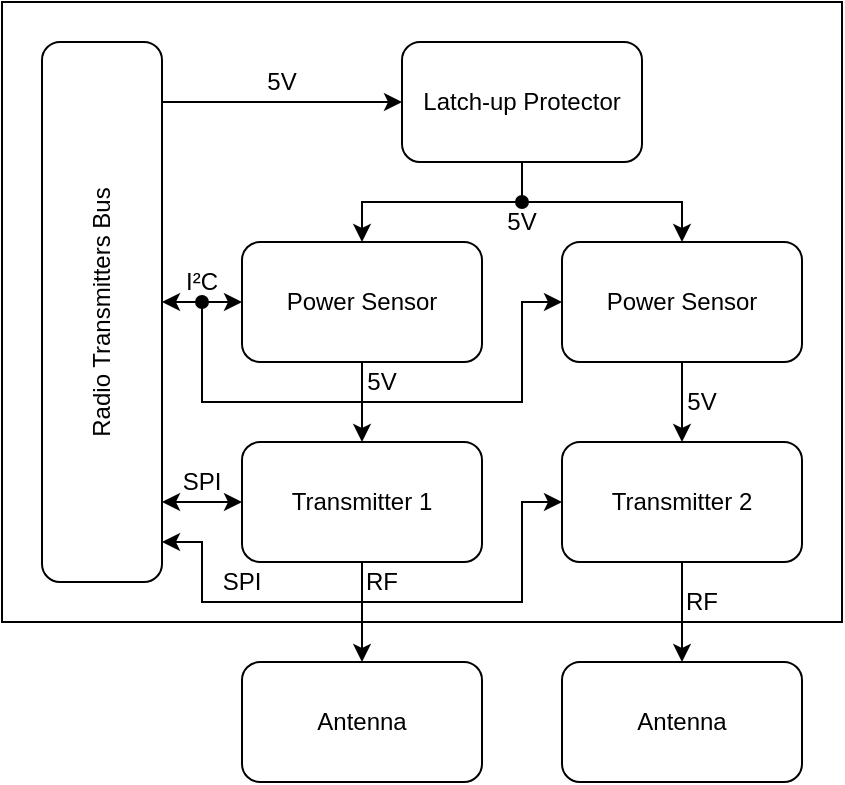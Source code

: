 <mxfile version="20.3.0" type="device"><diagram id="WOxVBk-0IomoQFrACnza" name="Page-1"><mxGraphModel dx="1237" dy="759" grid="1" gridSize="10" guides="1" tooltips="1" connect="1" arrows="1" fold="1" page="1" pageScale="1" pageWidth="1169" pageHeight="827" math="0" shadow="0"><root><mxCell id="0"/><mxCell id="1" parent="0"/><mxCell id="ltn1EuYSRx86LbYmORBP-1" value="" style="rounded=0;whiteSpace=wrap;html=1;" vertex="1" parent="1"><mxGeometry x="80" y="40" width="420" height="310" as="geometry"/></mxCell><mxCell id="ltn1EuYSRx86LbYmORBP-2" value="Antenna" style="rounded=1;whiteSpace=wrap;html=1;" vertex="1" parent="1"><mxGeometry x="200" y="370" width="120" height="60" as="geometry"/></mxCell><mxCell id="ltn1EuYSRx86LbYmORBP-3" value="&lt;div&gt;Transmitter 1&lt;/div&gt;" style="rounded=1;whiteSpace=wrap;html=1;" vertex="1" parent="1"><mxGeometry x="200" y="260" width="120" height="60" as="geometry"/></mxCell><mxCell id="ltn1EuYSRx86LbYmORBP-4" value="&lt;div&gt;Transmitter 2&lt;/div&gt;" style="rounded=1;whiteSpace=wrap;html=1;" vertex="1" parent="1"><mxGeometry x="360" y="260" width="120" height="60" as="geometry"/></mxCell><mxCell id="ltn1EuYSRx86LbYmORBP-5" value="Antenna" style="rounded=1;whiteSpace=wrap;html=1;" vertex="1" parent="1"><mxGeometry x="360" y="370" width="120" height="60" as="geometry"/></mxCell><mxCell id="ltn1EuYSRx86LbYmORBP-6" value="Power Sensor" style="rounded=1;whiteSpace=wrap;html=1;" vertex="1" parent="1"><mxGeometry x="200" y="160" width="120" height="60" as="geometry"/></mxCell><mxCell id="ltn1EuYSRx86LbYmORBP-7" value="Latch-up Protector" style="rounded=1;whiteSpace=wrap;html=1;" vertex="1" parent="1"><mxGeometry x="280" y="60" width="120" height="60" as="geometry"/></mxCell><mxCell id="ltn1EuYSRx86LbYmORBP-8" value="Power Sensor" style="rounded=1;whiteSpace=wrap;html=1;" vertex="1" parent="1"><mxGeometry x="360" y="160" width="120" height="60" as="geometry"/></mxCell><mxCell id="ltn1EuYSRx86LbYmORBP-9" value="" style="endArrow=classic;html=1;rounded=0;entryX=0.5;entryY=0;entryDx=0;entryDy=0;exitX=0.5;exitY=1;exitDx=0;exitDy=0;" edge="1" parent="1" source="ltn1EuYSRx86LbYmORBP-7" target="ltn1EuYSRx86LbYmORBP-6"><mxGeometry width="50" height="50" relative="1" as="geometry"><mxPoint x="170" y="100" as="sourcePoint"/><mxPoint x="220" y="50" as="targetPoint"/><Array as="points"><mxPoint x="340" y="140"/><mxPoint x="260" y="140"/></Array></mxGeometry></mxCell><mxCell id="ltn1EuYSRx86LbYmORBP-10" value="" style="endArrow=classic;html=1;rounded=0;entryX=0.5;entryY=0;entryDx=0;entryDy=0;startArrow=oval;startFill=1;" edge="1" parent="1" target="ltn1EuYSRx86LbYmORBP-8"><mxGeometry width="50" height="50" relative="1" as="geometry"><mxPoint x="340" y="140" as="sourcePoint"/><mxPoint x="490" y="90" as="targetPoint"/><Array as="points"><mxPoint x="420" y="140"/></Array></mxGeometry></mxCell><mxCell id="ltn1EuYSRx86LbYmORBP-11" value="" style="endArrow=classic;html=1;rounded=0;exitX=0.5;exitY=1;exitDx=0;exitDy=0;entryX=0.5;entryY=0;entryDx=0;entryDy=0;" edge="1" parent="1" source="ltn1EuYSRx86LbYmORBP-6" target="ltn1EuYSRx86LbYmORBP-3"><mxGeometry width="50" height="50" relative="1" as="geometry"><mxPoint x="330" y="280" as="sourcePoint"/><mxPoint x="380" y="230" as="targetPoint"/></mxGeometry></mxCell><mxCell id="ltn1EuYSRx86LbYmORBP-12" value="" style="endArrow=classic;html=1;rounded=0;exitX=0.5;exitY=1;exitDx=0;exitDy=0;entryX=0.5;entryY=0;entryDx=0;entryDy=0;" edge="1" parent="1" source="ltn1EuYSRx86LbYmORBP-8" target="ltn1EuYSRx86LbYmORBP-4"><mxGeometry width="50" height="50" relative="1" as="geometry"><mxPoint x="330" y="270" as="sourcePoint"/><mxPoint x="380" y="220" as="targetPoint"/></mxGeometry></mxCell><mxCell id="ltn1EuYSRx86LbYmORBP-13" value="" style="endArrow=classic;html=1;rounded=0;entryX=0.5;entryY=0;entryDx=0;entryDy=0;exitX=0.5;exitY=1;exitDx=0;exitDy=0;" edge="1" parent="1" source="ltn1EuYSRx86LbYmORBP-3" target="ltn1EuYSRx86LbYmORBP-2"><mxGeometry width="50" height="50" relative="1" as="geometry"><mxPoint x="90" y="390" as="sourcePoint"/><mxPoint x="140" y="340" as="targetPoint"/></mxGeometry></mxCell><mxCell id="ltn1EuYSRx86LbYmORBP-14" value="" style="endArrow=classic;html=1;rounded=0;entryX=0.5;entryY=0;entryDx=0;entryDy=0;exitX=0.5;exitY=1;exitDx=0;exitDy=0;" edge="1" parent="1" source="ltn1EuYSRx86LbYmORBP-4" target="ltn1EuYSRx86LbYmORBP-5"><mxGeometry width="50" height="50" relative="1" as="geometry"><mxPoint x="100" y="370" as="sourcePoint"/><mxPoint x="150" y="320" as="targetPoint"/></mxGeometry></mxCell><mxCell id="ltn1EuYSRx86LbYmORBP-15" value="Radio Transmitters Bus" style="rounded=1;whiteSpace=wrap;html=1;horizontal=0;" vertex="1" parent="1"><mxGeometry x="100" y="60" width="60" height="270" as="geometry"/></mxCell><mxCell id="ltn1EuYSRx86LbYmORBP-16" value="" style="endArrow=classic;html=1;rounded=0;entryX=0;entryY=0.5;entryDx=0;entryDy=0;exitX=1;exitY=0.111;exitDx=0;exitDy=0;exitPerimeter=0;" edge="1" parent="1" source="ltn1EuYSRx86LbYmORBP-15" target="ltn1EuYSRx86LbYmORBP-7"><mxGeometry width="50" height="50" relative="1" as="geometry"><mxPoint x="170" y="90" as="sourcePoint"/><mxPoint x="250" y="20" as="targetPoint"/></mxGeometry></mxCell><mxCell id="ltn1EuYSRx86LbYmORBP-17" value="5V" style="text;html=1;strokeColor=none;fillColor=none;align=center;verticalAlign=middle;whiteSpace=wrap;rounded=0;" vertex="1" parent="1"><mxGeometry x="210" y="70" width="20" height="20" as="geometry"/></mxCell><mxCell id="ltn1EuYSRx86LbYmORBP-18" value="5V" style="text;html=1;strokeColor=none;fillColor=none;align=center;verticalAlign=middle;whiteSpace=wrap;rounded=0;" vertex="1" parent="1"><mxGeometry x="330" y="140" width="20" height="20" as="geometry"/></mxCell><mxCell id="ltn1EuYSRx86LbYmORBP-19" value="5V" style="text;html=1;strokeColor=none;fillColor=none;align=center;verticalAlign=middle;whiteSpace=wrap;rounded=0;" vertex="1" parent="1"><mxGeometry x="260" y="220" width="20" height="20" as="geometry"/></mxCell><mxCell id="ltn1EuYSRx86LbYmORBP-20" value="5V" style="text;html=1;strokeColor=none;fillColor=none;align=center;verticalAlign=middle;whiteSpace=wrap;rounded=0;" vertex="1" parent="1"><mxGeometry x="420" y="230" width="20" height="20" as="geometry"/></mxCell><mxCell id="ltn1EuYSRx86LbYmORBP-21" value="RF" style="text;html=1;strokeColor=none;fillColor=none;align=center;verticalAlign=middle;whiteSpace=wrap;rounded=0;" vertex="1" parent="1"><mxGeometry x="260" y="320" width="20" height="20" as="geometry"/></mxCell><mxCell id="ltn1EuYSRx86LbYmORBP-22" value="RF" style="text;html=1;strokeColor=none;fillColor=none;align=center;verticalAlign=middle;whiteSpace=wrap;rounded=0;" vertex="1" parent="1"><mxGeometry x="420" y="330" width="20" height="20" as="geometry"/></mxCell><mxCell id="ltn1EuYSRx86LbYmORBP-23" value="" style="endArrow=classic;startArrow=classic;html=1;rounded=0;entryX=0;entryY=0.5;entryDx=0;entryDy=0;" edge="1" parent="1" target="ltn1EuYSRx86LbYmORBP-6"><mxGeometry width="50" height="50" relative="1" as="geometry"><mxPoint x="160" y="190" as="sourcePoint"/><mxPoint x="220" y="220" as="targetPoint"/></mxGeometry></mxCell><mxCell id="ltn1EuYSRx86LbYmORBP-24" value="" style="endArrow=classic;startArrow=oval;html=1;rounded=0;entryX=0;entryY=0.5;entryDx=0;entryDy=0;startFill=1;" edge="1" parent="1" target="ltn1EuYSRx86LbYmORBP-8"><mxGeometry width="50" height="50" relative="1" as="geometry"><mxPoint x="180" y="190" as="sourcePoint"/><mxPoint x="220" y="230" as="targetPoint"/><Array as="points"><mxPoint x="180" y="240"/><mxPoint x="340" y="240"/><mxPoint x="340" y="190"/></Array></mxGeometry></mxCell><mxCell id="ltn1EuYSRx86LbYmORBP-25" value="I²C" style="text;html=1;strokeColor=none;fillColor=none;align=center;verticalAlign=middle;whiteSpace=wrap;rounded=0;" vertex="1" parent="1"><mxGeometry x="160" y="170" width="40" height="20" as="geometry"/></mxCell><mxCell id="ltn1EuYSRx86LbYmORBP-26" value="" style="endArrow=classic;startArrow=classic;html=1;rounded=0;entryX=0;entryY=0.5;entryDx=0;entryDy=0;" edge="1" parent="1" target="ltn1EuYSRx86LbYmORBP-3"><mxGeometry width="50" height="50" relative="1" as="geometry"><mxPoint x="160" y="290" as="sourcePoint"/><mxPoint x="160" y="360" as="targetPoint"/></mxGeometry></mxCell><mxCell id="ltn1EuYSRx86LbYmORBP-27" value="" style="endArrow=classic;startArrow=classic;html=1;rounded=0;entryX=0;entryY=0.5;entryDx=0;entryDy=0;" edge="1" parent="1" target="ltn1EuYSRx86LbYmORBP-4"><mxGeometry width="50" height="50" relative="1" as="geometry"><mxPoint x="160" y="310" as="sourcePoint"/><mxPoint x="350" y="330" as="targetPoint"/><Array as="points"><mxPoint x="180" y="310"/><mxPoint x="180" y="340"/><mxPoint x="340" y="340"/><mxPoint x="340" y="290"/></Array></mxGeometry></mxCell><mxCell id="ltn1EuYSRx86LbYmORBP-28" value="SPI" style="text;html=1;strokeColor=none;fillColor=none;align=center;verticalAlign=middle;whiteSpace=wrap;rounded=0;" vertex="1" parent="1"><mxGeometry x="160" y="270" width="40" height="20" as="geometry"/></mxCell><mxCell id="ltn1EuYSRx86LbYmORBP-29" value="SPI" style="text;html=1;strokeColor=none;fillColor=none;align=center;verticalAlign=middle;whiteSpace=wrap;rounded=0;" vertex="1" parent="1"><mxGeometry x="180" y="320" width="40" height="20" as="geometry"/></mxCell></root></mxGraphModel></diagram></mxfile>